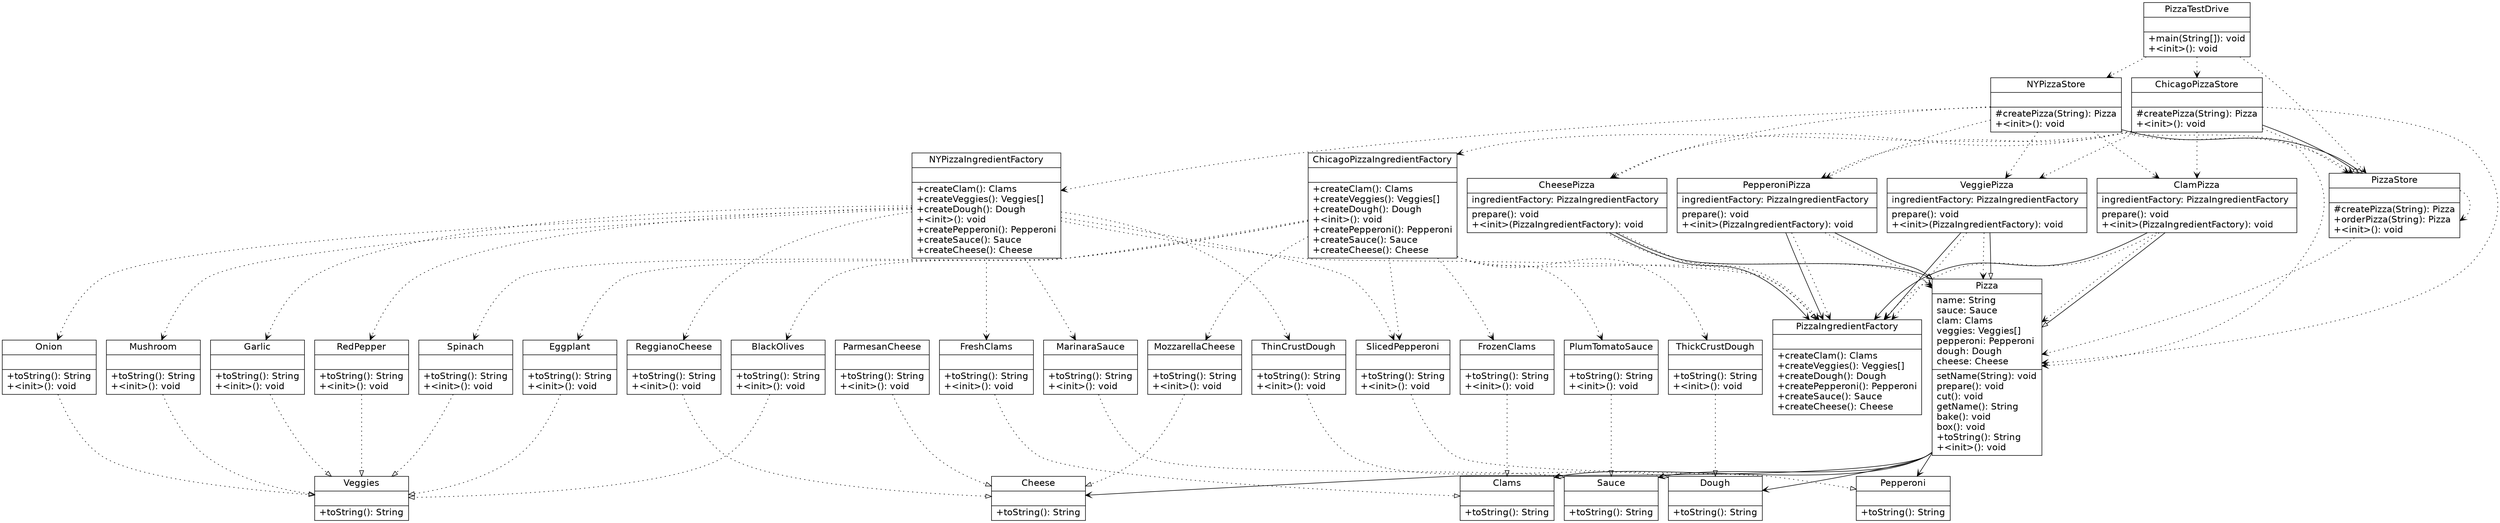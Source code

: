digraph G{
	fontname = "Bitstream Vera Sans"
	fontsize = 16

node [
	fontname = "Bitstream Vera Sans"
	fontsize = 16

        shape = "record"
]
edge [
	fontname = "Bitstream Vera Sans"
	fontsize = 16
]
PizzaStore [ 
    label="{PizzaStore| | #createPizza(String): Pizza\l+orderPizza(String): Pizza\l+\<init\>(): void\l}"]
Veggies [ 
    label="{Veggies| | +toString(): String\l}"]
MarinaraSauce [ 
    label="{MarinaraSauce| | +toString(): String\l+\<init\>(): void\l}"]
Cheese [ 
    label="{Cheese| | +toString(): String\l}"]
PizzaIngredientFactory [ 
    label="{PizzaIngredientFactory| | +createClam(): Clams\l+createVeggies(): Veggies[]\l+createDough(): Dough\l+createPepperoni(): Pepperoni\l+createSauce(): Sauce\l+createCheese(): Cheese\l}"]
RedPepper [ 
    label="{RedPepper| | +toString(): String\l+\<init\>(): void\l}"]
ThickCrustDough [ 
    label="{ThickCrustDough| | +toString(): String\l+\<init\>(): void\l}"]
NYPizzaIngredientFactory [ 
    label="{NYPizzaIngredientFactory| | +createClam(): Clams\l+createVeggies(): Veggies[]\l+createDough(): Dough\l+\<init\>(): void\l+createPepperoni(): Pepperoni\l+createSauce(): Sauce\l+createCheese(): Cheese\l}"]
PepperoniPizza [ 
    label="{PepperoniPizza|ingredientFactory: PizzaIngredientFactory \l | prepare(): void\l+\<init\>(PizzaIngredientFactory): void\l}"]
SlicedPepperoni [ 
    label="{SlicedPepperoni| | +toString(): String\l+\<init\>(): void\l}"]
Eggplant [ 
    label="{Eggplant| | +toString(): String\l+\<init\>(): void\l}"]
BlackOlives [ 
    label="{BlackOlives| | +toString(): String\l+\<init\>(): void\l}"]
Sauce [ 
    label="{Sauce| | +toString(): String\l}"]
MozzarellaCheese [ 
    label="{MozzarellaCheese| | +toString(): String\l+\<init\>(): void\l}"]
NYPizzaStore [ 
    label="{NYPizzaStore| | #createPizza(String): Pizza\l+\<init\>(): void\l}"]
ReggianoCheese [ 
    label="{ReggianoCheese| | +toString(): String\l+\<init\>(): void\l}"]
Spinach [ 
    label="{Spinach| | +toString(): String\l+\<init\>(): void\l}"]
Onion [ 
    label="{Onion| | +toString(): String\l+\<init\>(): void\l}"]
Mushroom [ 
    label="{Mushroom| | +toString(): String\l+\<init\>(): void\l}"]
VeggiePizza [ 
    label="{VeggiePizza|ingredientFactory: PizzaIngredientFactory \l | prepare(): void\l+\<init\>(PizzaIngredientFactory): void\l}"]
ClamPizza [ 
    label="{ClamPizza|ingredientFactory: PizzaIngredientFactory \l | prepare(): void\l+\<init\>(PizzaIngredientFactory): void\l}"]
Pizza [ 
    label="{Pizza|name: String \lsauce: Sauce \lclam: Clams \lveggies: Veggies[] \lpepperoni: Pepperoni \ldough: Dough \lcheese: Cheese \l | setName(String): void\lprepare(): void\lcut(): void\lgetName(): String\lbake(): void\lbox(): void\l+toString(): String\l+\<init\>(): void\l}"]
PlumTomatoSauce [ 
    label="{PlumTomatoSauce| | +toString(): String\l+\<init\>(): void\l}"]
ThinCrustDough [ 
    label="{ThinCrustDough| | +toString(): String\l+\<init\>(): void\l}"]
ChicagoPizzaIngredientFactory [ 
    label="{ChicagoPizzaIngredientFactory| | +createClam(): Clams\l+createVeggies(): Veggies[]\l+createDough(): Dough\l+\<init\>(): void\l+createPepperoni(): Pepperoni\l+createSauce(): Sauce\l+createCheese(): Cheese\l}"]
PizzaTestDrive [ 
    label="{PizzaTestDrive| | +main(String[]): void\l+\<init\>(): void\l}"]
CheesePizza [ 
    label="{CheesePizza|ingredientFactory: PizzaIngredientFactory \l | prepare(): void\l+\<init\>(PizzaIngredientFactory): void\l}"]
Dough [ 
    label="{Dough| | +toString(): String\l}"]
Garlic [ 
    label="{Garlic| | +toString(): String\l+\<init\>(): void\l}"]
ParmesanCheese [ 
    label="{ParmesanCheese| | +toString(): String\l+\<init\>(): void\l}"]
FrozenClams [ 
    label="{FrozenClams| | +toString(): String\l+\<init\>(): void\l}"]
Clams [ 
    label="{Clams| | +toString(): String\l}"]
FreshClams [ 
    label="{FreshClams| | +toString(): String\l+\<init\>(): void\l}"]
ChicagoPizzaStore [ 
    label="{ChicagoPizzaStore| | #createPizza(String): Pizza\l+\<init\>(): void\l}"]
Pepperoni [ 
    label="{Pepperoni| | +toString(): String\l}"]
PizzaStore -> PizzaStore[arrowhead = vee, style = dotted]
PizzaStore -> Pizza[arrowhead = vee, style = dotted]
MarinaraSauce -> Sauce[arrowhead = onormal,style = dotted]
RedPepper -> Veggies[arrowhead = onormal,style = dotted]
ThickCrustDough -> Dough[arrowhead = onormal,style = dotted]
NYPizzaIngredientFactory -> Onion[arrowhead = vee, style = dotted]
NYPizzaIngredientFactory -> Mushroom[arrowhead = vee, style = dotted]
NYPizzaIngredientFactory -> PizzaIngredientFactory[arrowhead = onormal,style = dotted]
NYPizzaIngredientFactory -> RedPepper[arrowhead = vee, style = dotted]
NYPizzaIngredientFactory -> FreshClams[arrowhead = vee, style = dotted]
NYPizzaIngredientFactory -> SlicedPepperoni[arrowhead = vee, style = dotted]
NYPizzaIngredientFactory -> ThinCrustDough[arrowhead = vee, style = dotted]
NYPizzaIngredientFactory -> MarinaraSauce[arrowhead = vee, style = dotted]
NYPizzaIngredientFactory -> ReggianoCheese[arrowhead = vee, style = dotted]
NYPizzaIngredientFactory -> Garlic[arrowhead = vee, style = dotted]
PepperoniPizza -> PizzaIngredientFactory[arrowhead = vee]
PepperoniPizza -> PizzaIngredientFactory[arrowhead = vee, style = dotted]
PepperoniPizza -> Pizza[arrowhead = vee, style = dotted]
PepperoniPizza -> Pizza [arrowhead = onormal]
SlicedPepperoni -> Pepperoni[arrowhead = onormal,style = dotted]
Eggplant -> Veggies[arrowhead = onormal,style = dotted]
BlackOlives -> Veggies[arrowhead = onormal,style = dotted]
MozzarellaCheese -> Cheese[arrowhead = onormal,style = dotted]
NYPizzaStore -> CheesePizza[arrowhead = vee, style = dotted]
NYPizzaStore -> PizzaStore[arrowhead = vee, style = dotted]
NYPizzaStore -> NYPizzaIngredientFactory[arrowhead = vee, style = dotted]
NYPizzaStore -> VeggiePizza[arrowhead = vee, style = dotted]
NYPizzaStore -> Pizza[arrowhead = vee, style = dotted]
NYPizzaStore -> ClamPizza[arrowhead = vee, style = dotted]
NYPizzaStore -> PepperoniPizza[arrowhead = vee, style = dotted]
NYPizzaStore -> PizzaStore [arrowhead = onormal]
ReggianoCheese -> Cheese[arrowhead = onormal,style = dotted]
Spinach -> Veggies[arrowhead = onormal,style = dotted]
Onion -> Veggies[arrowhead = onormal,style = dotted]
Mushroom -> Veggies[arrowhead = onormal,style = dotted]
VeggiePizza -> PizzaIngredientFactory[arrowhead = vee]
VeggiePizza -> PizzaIngredientFactory[arrowhead = vee, style = dotted]
VeggiePizza -> Pizza[arrowhead = vee, style = dotted]
VeggiePizza -> Pizza [arrowhead = onormal]
ClamPizza -> PizzaIngredientFactory[arrowhead = vee]
ClamPizza -> PizzaIngredientFactory[arrowhead = vee, style = dotted]
ClamPizza -> Pizza[arrowhead = vee, style = dotted]
ClamPizza -> Pizza [arrowhead = onormal]
Pizza -> Cheese[arrowhead = vee]
Pizza -> Dough[arrowhead = vee]
Pizza -> Sauce[arrowhead = vee]
Pizza -> Clams[arrowhead = vee]
Pizza -> Pepperoni[arrowhead = vee]
PlumTomatoSauce -> Sauce[arrowhead = onormal,style = dotted]
ThinCrustDough -> Dough[arrowhead = onormal,style = dotted]
ChicagoPizzaIngredientFactory -> ThickCrustDough[arrowhead = vee, style = dotted]
ChicagoPizzaIngredientFactory -> MozzarellaCheese[arrowhead = vee, style = dotted]
ChicagoPizzaIngredientFactory -> PizzaIngredientFactory[arrowhead = onormal,style = dotted]
ChicagoPizzaIngredientFactory -> FrozenClams[arrowhead = vee, style = dotted]
ChicagoPizzaIngredientFactory -> PlumTomatoSauce[arrowhead = vee, style = dotted]
ChicagoPizzaIngredientFactory -> Eggplant[arrowhead = vee, style = dotted]
ChicagoPizzaIngredientFactory -> Spinach[arrowhead = vee, style = dotted]
ChicagoPizzaIngredientFactory -> SlicedPepperoni[arrowhead = vee, style = dotted]
ChicagoPizzaIngredientFactory -> BlackOlives[arrowhead = vee, style = dotted]
PizzaTestDrive -> NYPizzaStore[arrowhead = vee, style = dotted]
PizzaTestDrive -> PizzaStore[arrowhead = vee, style = dotted]
PizzaTestDrive -> ChicagoPizzaStore[arrowhead = vee, style = dotted]
CheesePizza -> PizzaIngredientFactory[arrowhead = vee]
CheesePizza -> PizzaIngredientFactory[arrowhead = vee, style = dotted]
CheesePizza -> Pizza[arrowhead = vee, style = dotted]
CheesePizza -> Pizza [arrowhead = onormal]
Garlic -> Veggies[arrowhead = onormal,style = dotted]
ParmesanCheese -> Cheese[arrowhead = onormal,style = dotted]
FrozenClams -> Clams[arrowhead = onormal,style = dotted]
FreshClams -> Clams[arrowhead = onormal,style = dotted]
ChicagoPizzaStore -> CheesePizza[arrowhead = vee, style = dotted]
ChicagoPizzaStore -> PizzaStore[arrowhead = vee, style = dotted]
ChicagoPizzaStore -> VeggiePizza[arrowhead = vee, style = dotted]
ChicagoPizzaStore -> Pizza[arrowhead = vee, style = dotted]
ChicagoPizzaStore -> ClamPizza[arrowhead = vee, style = dotted]
ChicagoPizzaStore -> ChicagoPizzaIngredientFactory[arrowhead = vee, style = dotted]
ChicagoPizzaStore -> PepperoniPizza[arrowhead = vee, style = dotted]
ChicagoPizzaStore -> PizzaStore [arrowhead = onormal]


}